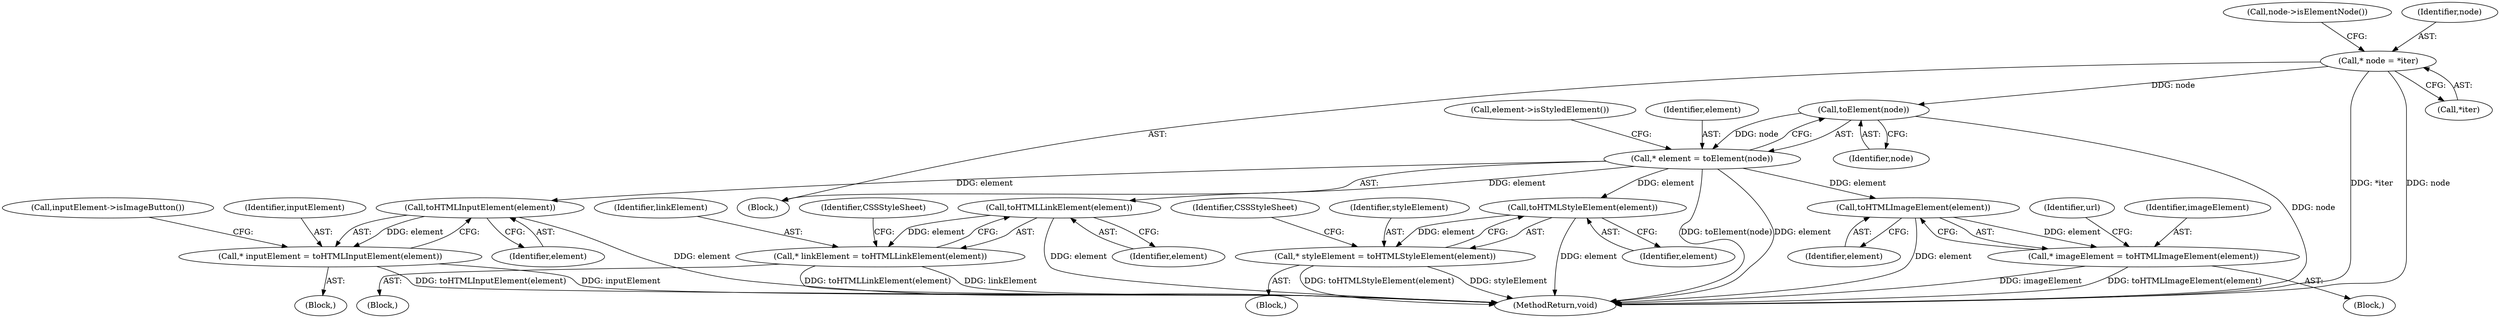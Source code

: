 digraph "0_Chrome_7f0126ff011142c8619b10a6e64d04d1745c503a_7@pointer" {
"1000199" [label="(Call,toElement(node))"];
"1000188" [label="(Call,* node = *iter)"];
"1000197" [label="(Call,* element = toElement(node))"];
"1000217" [label="(Call,toHTMLImageElement(element))"];
"1000215" [label="(Call,* imageElement = toHTMLImageElement(element))"];
"1000241" [label="(Call,toHTMLInputElement(element))"];
"1000239" [label="(Call,* inputElement = toHTMLInputElement(element))"];
"1000268" [label="(Call,toHTMLLinkElement(element))"];
"1000266" [label="(Call,* linkElement = toHTMLLinkElement(element))"];
"1000297" [label="(Call,toHTMLStyleElement(element))"];
"1000295" [label="(Call,* styleElement = toHTMLStyleElement(element))"];
"1000197" [label="(Call,* element = toElement(node))"];
"1000242" [label="(Identifier,element)"];
"1000188" [label="(Call,* node = *iter)"];
"1000198" [label="(Identifier,element)"];
"1000319" [label="(MethodReturn,void)"];
"1000221" [label="(Identifier,url)"];
"1000267" [label="(Identifier,linkElement)"];
"1000186" [label="(Block,)"];
"1000273" [label="(Identifier,CSSStyleSheet)"];
"1000297" [label="(Call,toHTMLStyleElement(element))"];
"1000194" [label="(Call,node->isElementNode())"];
"1000215" [label="(Call,* imageElement = toHTMLImageElement(element))"];
"1000213" [label="(Block,)"];
"1000295" [label="(Call,* styleElement = toHTMLStyleElement(element))"];
"1000189" [label="(Identifier,node)"];
"1000190" [label="(Call,*iter)"];
"1000216" [label="(Identifier,imageElement)"];
"1000298" [label="(Identifier,element)"];
"1000200" [label="(Identifier,node)"];
"1000264" [label="(Block,)"];
"1000245" [label="(Call,inputElement->isImageButton())"];
"1000237" [label="(Block,)"];
"1000217" [label="(Call,toHTMLImageElement(element))"];
"1000240" [label="(Identifier,inputElement)"];
"1000266" [label="(Call,* linkElement = toHTMLLinkElement(element))"];
"1000293" [label="(Block,)"];
"1000202" [label="(Call,element->isStyledElement())"];
"1000241" [label="(Call,toHTMLInputElement(element))"];
"1000269" [label="(Identifier,element)"];
"1000268" [label="(Call,toHTMLLinkElement(element))"];
"1000218" [label="(Identifier,element)"];
"1000199" [label="(Call,toElement(node))"];
"1000302" [label="(Identifier,CSSStyleSheet)"];
"1000239" [label="(Call,* inputElement = toHTMLInputElement(element))"];
"1000296" [label="(Identifier,styleElement)"];
"1000199" -> "1000197"  [label="AST: "];
"1000199" -> "1000200"  [label="CFG: "];
"1000200" -> "1000199"  [label="AST: "];
"1000197" -> "1000199"  [label="CFG: "];
"1000199" -> "1000319"  [label="DDG: node"];
"1000199" -> "1000197"  [label="DDG: node"];
"1000188" -> "1000199"  [label="DDG: node"];
"1000188" -> "1000186"  [label="AST: "];
"1000188" -> "1000190"  [label="CFG: "];
"1000189" -> "1000188"  [label="AST: "];
"1000190" -> "1000188"  [label="AST: "];
"1000194" -> "1000188"  [label="CFG: "];
"1000188" -> "1000319"  [label="DDG: *iter"];
"1000188" -> "1000319"  [label="DDG: node"];
"1000197" -> "1000186"  [label="AST: "];
"1000198" -> "1000197"  [label="AST: "];
"1000202" -> "1000197"  [label="CFG: "];
"1000197" -> "1000319"  [label="DDG: toElement(node)"];
"1000197" -> "1000319"  [label="DDG: element"];
"1000197" -> "1000217"  [label="DDG: element"];
"1000197" -> "1000241"  [label="DDG: element"];
"1000197" -> "1000268"  [label="DDG: element"];
"1000197" -> "1000297"  [label="DDG: element"];
"1000217" -> "1000215"  [label="AST: "];
"1000217" -> "1000218"  [label="CFG: "];
"1000218" -> "1000217"  [label="AST: "];
"1000215" -> "1000217"  [label="CFG: "];
"1000217" -> "1000319"  [label="DDG: element"];
"1000217" -> "1000215"  [label="DDG: element"];
"1000215" -> "1000213"  [label="AST: "];
"1000216" -> "1000215"  [label="AST: "];
"1000221" -> "1000215"  [label="CFG: "];
"1000215" -> "1000319"  [label="DDG: imageElement"];
"1000215" -> "1000319"  [label="DDG: toHTMLImageElement(element)"];
"1000241" -> "1000239"  [label="AST: "];
"1000241" -> "1000242"  [label="CFG: "];
"1000242" -> "1000241"  [label="AST: "];
"1000239" -> "1000241"  [label="CFG: "];
"1000241" -> "1000319"  [label="DDG: element"];
"1000241" -> "1000239"  [label="DDG: element"];
"1000239" -> "1000237"  [label="AST: "];
"1000240" -> "1000239"  [label="AST: "];
"1000245" -> "1000239"  [label="CFG: "];
"1000239" -> "1000319"  [label="DDG: inputElement"];
"1000239" -> "1000319"  [label="DDG: toHTMLInputElement(element)"];
"1000268" -> "1000266"  [label="AST: "];
"1000268" -> "1000269"  [label="CFG: "];
"1000269" -> "1000268"  [label="AST: "];
"1000266" -> "1000268"  [label="CFG: "];
"1000268" -> "1000319"  [label="DDG: element"];
"1000268" -> "1000266"  [label="DDG: element"];
"1000266" -> "1000264"  [label="AST: "];
"1000267" -> "1000266"  [label="AST: "];
"1000273" -> "1000266"  [label="CFG: "];
"1000266" -> "1000319"  [label="DDG: toHTMLLinkElement(element)"];
"1000266" -> "1000319"  [label="DDG: linkElement"];
"1000297" -> "1000295"  [label="AST: "];
"1000297" -> "1000298"  [label="CFG: "];
"1000298" -> "1000297"  [label="AST: "];
"1000295" -> "1000297"  [label="CFG: "];
"1000297" -> "1000319"  [label="DDG: element"];
"1000297" -> "1000295"  [label="DDG: element"];
"1000295" -> "1000293"  [label="AST: "];
"1000296" -> "1000295"  [label="AST: "];
"1000302" -> "1000295"  [label="CFG: "];
"1000295" -> "1000319"  [label="DDG: styleElement"];
"1000295" -> "1000319"  [label="DDG: toHTMLStyleElement(element)"];
}
